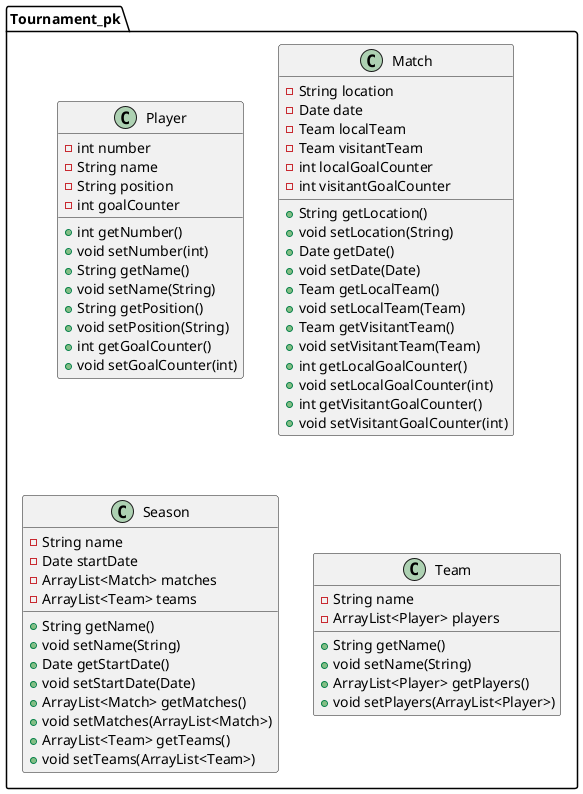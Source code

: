 @startuml
class Tournament_pk.Player {
- int number
- String name
- String position
- int goalCounter
+ int getNumber()
+ void setNumber(int)
+ String getName()
+ void setName(String)
+ String getPosition()
+ void setPosition(String)
+ int getGoalCounter()
+ void setGoalCounter(int)
}
class Tournament_pk.Match {
- String location
- Date date
- Team localTeam
- Team visitantTeam
- int localGoalCounter
- int visitantGoalCounter
+ String getLocation()
+ void setLocation(String)
+ Date getDate()
+ void setDate(Date)
+ Team getLocalTeam()
+ void setLocalTeam(Team)
+ Team getVisitantTeam()
+ void setVisitantTeam(Team)
+ int getLocalGoalCounter()
+ void setLocalGoalCounter(int)
+ int getVisitantGoalCounter()
+ void setVisitantGoalCounter(int)
}
class Tournament_pk.Season {
- String name
- Date startDate
- ArrayList<Match> matches
- ArrayList<Team> teams
+ String getName()
+ void setName(String)
+ Date getStartDate()
+ void setStartDate(Date)
+ ArrayList<Match> getMatches()
+ void setMatches(ArrayList<Match>)
+ ArrayList<Team> getTeams()
+ void setTeams(ArrayList<Team>)
}
class Tournament_pk.Team {
- String name
- ArrayList<Player> players
+ String getName()
+ void setName(String)
+ ArrayList<Player> getPlayers()
+ void setPlayers(ArrayList<Player>)
}
@enduml